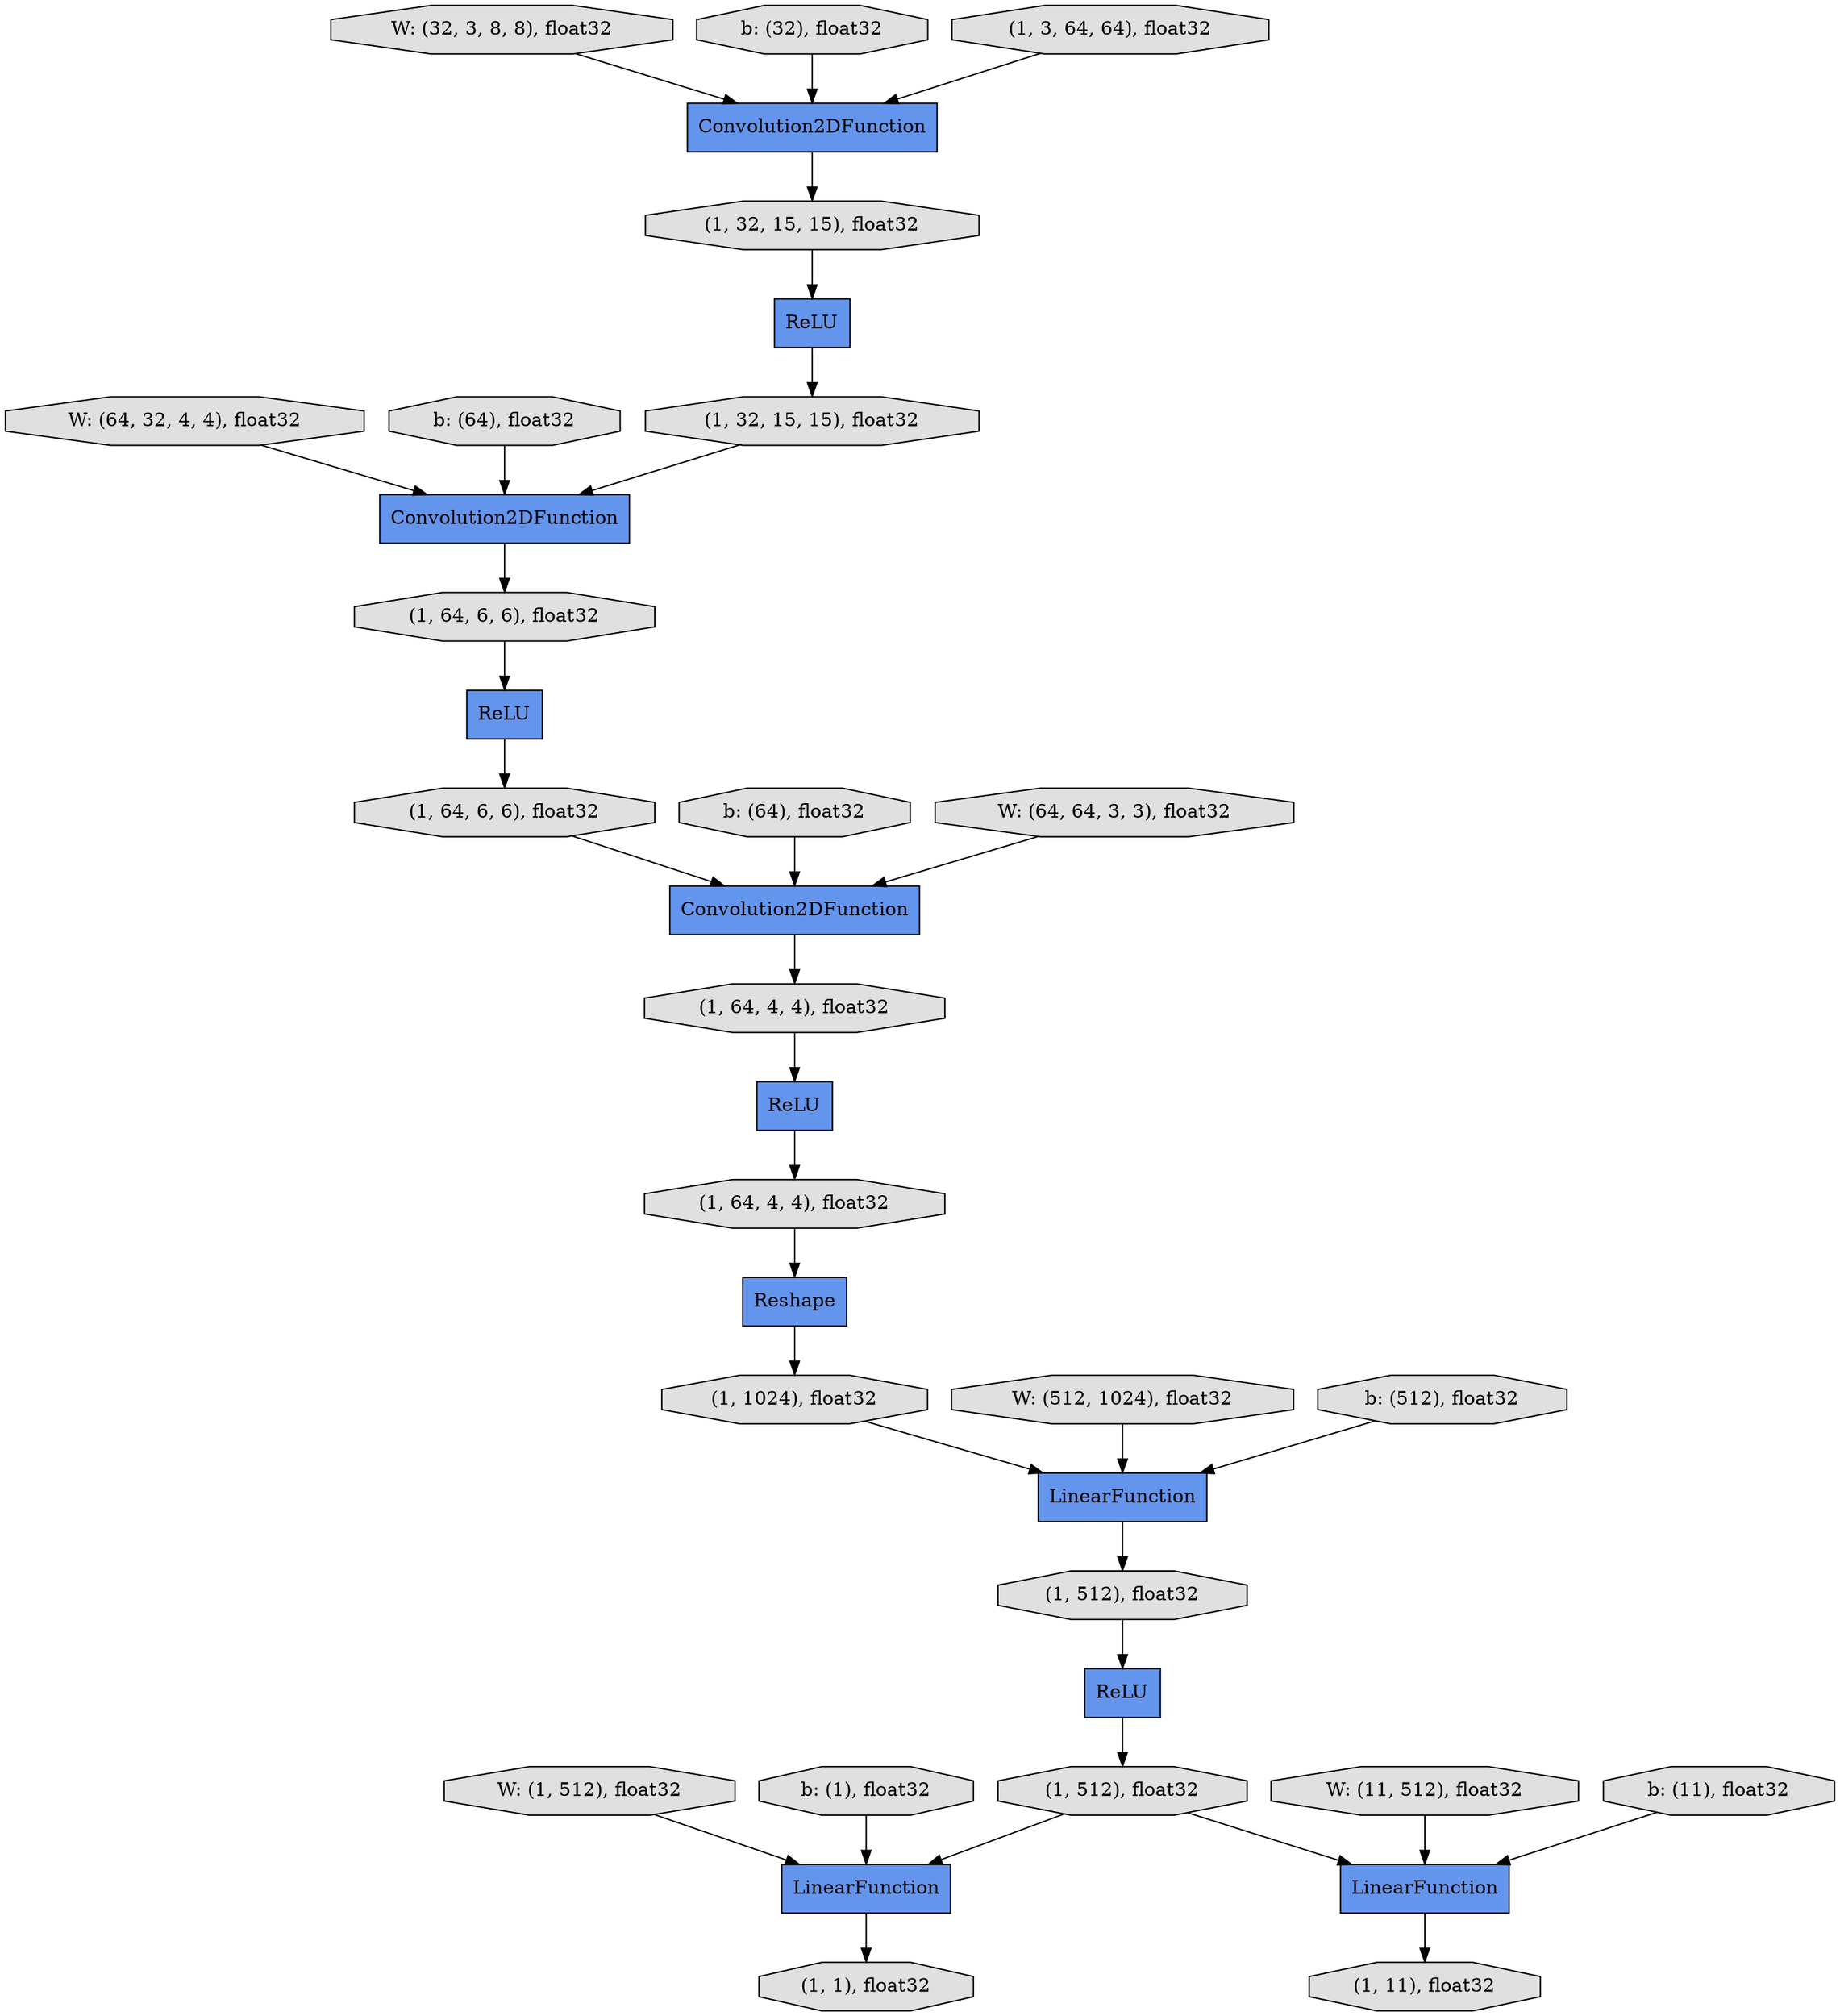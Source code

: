 digraph graphname{rankdir=TB;5094287392 [label="ReLU",shape="record",fillcolor="#6495ED",style="filled"];5094285376 [label="(1, 1024), float32",shape="octagon",fillcolor="#E0E0E0",style="filled"];5094285472 [label="(1, 64, 6, 6), float32",shape="octagon",fillcolor="#E0E0E0",style="filled"];5094285520 [label="(1, 512), float32",shape="octagon",fillcolor="#E0E0E0",style="filled"];5094402272 [label="b: (64), float32",shape="octagon",fillcolor="#E0E0E0",style="filled"];5094287680 [label="LinearFunction",shape="record",fillcolor="#6495ED",style="filled"];5094285760 [label="Convolution2DFunction",shape="record",fillcolor="#6495ED",style="filled"];5094285808 [label="(1, 11), float32",shape="octagon",fillcolor="#E0E0E0",style="filled"];5094287872 [label="(1, 64, 4, 4), float32",shape="octagon",fillcolor="#E0E0E0",style="filled"];5094400544 [label="W: (512, 1024), float32",shape="octagon",fillcolor="#E0E0E0",style="filled"];5094285904 [label="(1, 512), float32",shape="octagon",fillcolor="#E0E0E0",style="filled"];5094285952 [label="LinearFunction",shape="record",fillcolor="#6495ED",style="filled"];5094304400 [label="ReLU",shape="record",fillcolor="#6495ED",style="filled"];5094363824 [label="W: (11, 512), float32",shape="octagon",fillcolor="#E0E0E0",style="filled"];5094286048 [label="(1, 64, 6, 6), float32",shape="octagon",fillcolor="#E0E0E0",style="filled"];5094304544 [label="W: (32, 3, 8, 8), float32",shape="octagon",fillcolor="#E0E0E0",style="filled"];5094286240 [label="(1, 32, 15, 15), float32",shape="octagon",fillcolor="#E0E0E0",style="filled"];5094304736 [label="Convolution2DFunction",shape="record",fillcolor="#6495ED",style="filled"];5094366224 [label="b: (11), float32",shape="octagon",fillcolor="#E0E0E0",style="filled"];5094286384 [label="(1, 1), float32",shape="octagon",fillcolor="#E0E0E0",style="filled"];5094302768 [label="b: (32), float32",shape="octagon",fillcolor="#E0E0E0",style="filled"];5094302960 [label="W: (64, 32, 4, 4), float32",shape="octagon",fillcolor="#E0E0E0",style="filled"];5094303632 [label="(1, 3, 64, 64), float32",shape="octagon",fillcolor="#E0E0E0",style="filled"];5094303008 [label="W: (64, 64, 3, 3), float32",shape="octagon",fillcolor="#E0E0E0",style="filled"];5094305120 [label="Convolution2DFunction",shape="record",fillcolor="#6495ED",style="filled"];5094417792 [label="W: (1, 512), float32",shape="octagon",fillcolor="#E0E0E0",style="filled"];5094303152 [label="b: (64), float32",shape="octagon",fillcolor="#E0E0E0",style="filled"];5094323680 [label="b: (512), float32",shape="octagon",fillcolor="#E0E0E0",style="filled"];5094417888 [label="b: (1), float32",shape="octagon",fillcolor="#E0E0E0",style="filled"];5094286912 [label="LinearFunction",shape="record",fillcolor="#6495ED",style="filled"];5094289024 [label="(1, 64, 4, 4), float32",shape="octagon",fillcolor="#E0E0E0",style="filled"];5094287008 [label="(1, 32, 15, 15), float32",shape="octagon",fillcolor="#E0E0E0",style="filled"];5094287056 [label="Reshape",shape="record",fillcolor="#6495ED",style="filled"];5094303536 [label="ReLU",shape="record",fillcolor="#6495ED",style="filled"];5094287248 [label="ReLU",shape="record",fillcolor="#6495ED",style="filled"];5094287872 -> 5094287056;5094302768 -> 5094305120;5094285904 -> 5094287392;5094287680 -> 5094285904;5094286240 -> 5094304400;5094366224 -> 5094286912;5094285376 -> 5094287680;5094287248 -> 5094287872;5094287392 -> 5094285520;5094363824 -> 5094286912;5094285952 -> 5094286384;5094417792 -> 5094285952;5094286048 -> 5094303536;5094287008 -> 5094304736;5094289024 -> 5094287248;5094302960 -> 5094304736;5094323680 -> 5094287680;5094285520 -> 5094285952;5094303632 -> 5094305120;5094304544 -> 5094305120;5094303536 -> 5094285472;5094400544 -> 5094287680;5094304400 -> 5094287008;5094417888 -> 5094285952;5094285760 -> 5094289024;5094303008 -> 5094285760;5094285472 -> 5094285760;5094287056 -> 5094285376;5094303152 -> 5094304736;5094304736 -> 5094286048;5094285520 -> 5094286912;5094305120 -> 5094286240;5094286912 -> 5094285808;5094402272 -> 5094285760;}